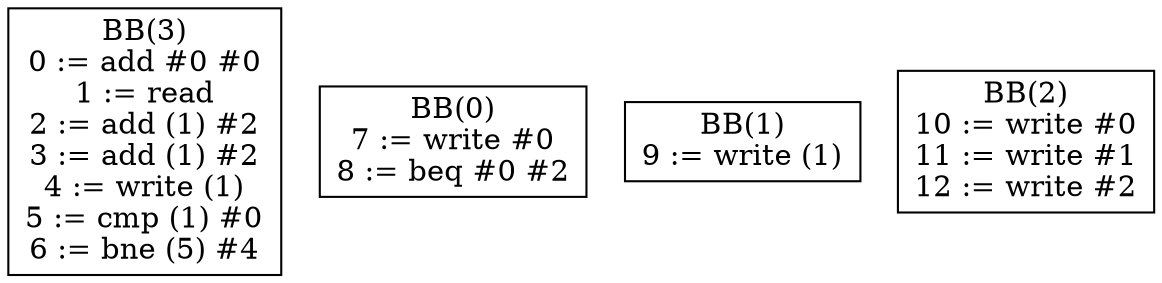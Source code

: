 digraph G {
bb_3[shape = box, label = "BB(3)\n" + "0 := add #0 #0\n" + "1 := read\n" + "2 := add (1) #2\n" + "3 := add (1) #2\n" + "4 := write (1)\n" + "5 := cmp (1) #0\n" + "6 := bne (5) #4\n"];
bb_0[shape = box, label = "BB(0)\n" + "7 := write #0\n" + "8 := beq #0 #2\n"];
bb_1[shape = box, label = "BB(1)\n" + "9 := write (1)\n"];
bb_2[shape = box, label = "BB(2)\n" + "10 := write #0\n" + "11 := write #1\n" + "12 := write #2\n"];
}
